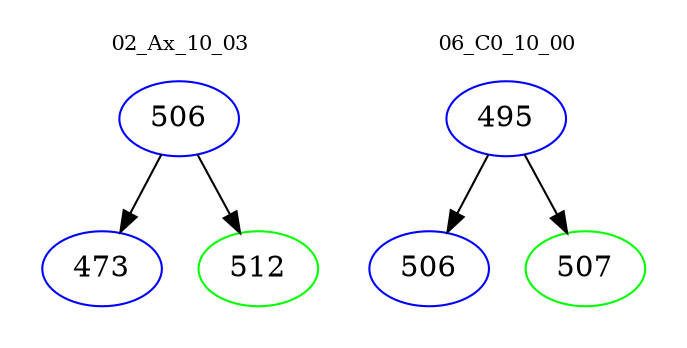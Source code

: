 digraph{
subgraph cluster_0 {
color = white
label = "02_Ax_10_03";
fontsize=10;
T0_506 [label="506", color="blue"]
T0_506 -> T0_473 [color="black"]
T0_473 [label="473", color="blue"]
T0_506 -> T0_512 [color="black"]
T0_512 [label="512", color="green"]
}
subgraph cluster_1 {
color = white
label = "06_C0_10_00";
fontsize=10;
T1_495 [label="495", color="blue"]
T1_495 -> T1_506 [color="black"]
T1_506 [label="506", color="blue"]
T1_495 -> T1_507 [color="black"]
T1_507 [label="507", color="green"]
}
}
